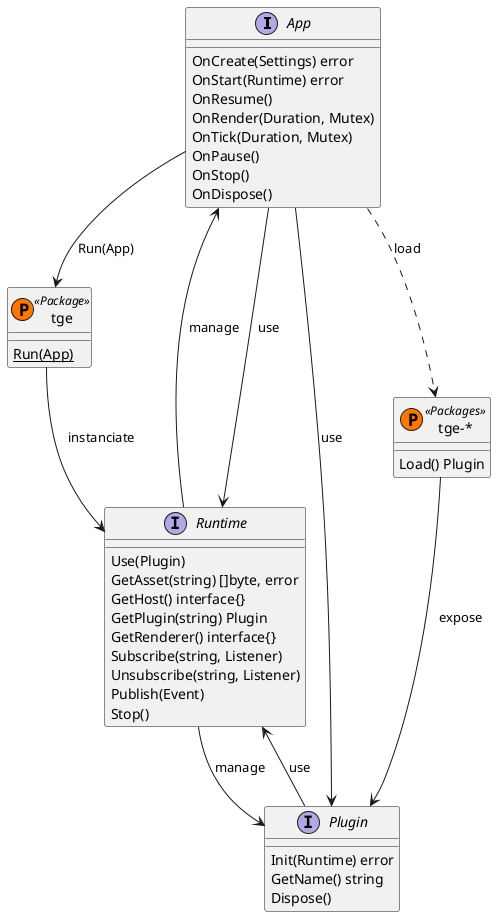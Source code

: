 ```plantuml
@startuml API
' Components
interface App {
    OnCreate(Settings) error
    OnStart(Runtime) error
    OnResume()
    OnRender(Duration, Mutex)
    OnTick(Duration, Mutex)
    OnPause()
    OnStop()
    OnDispose()
}

class tge << (P,#FF7700) Package >> {
    {static} Run(App)
}

interface Runtime {
    Use(Plugin)
    GetAsset(string) []byte, error
    GetHost() interface{}
    GetPlugin(string) Plugin
    GetRenderer() interface{}
    Subscribe(string, Listener)
	Unsubscribe(string, Listener)
    Publish(Event)
    Stop()
}

interface Plugin{    
    Init(Runtime) error
    GetName() string
    Dispose()
}

class "tge-*" << (P,#FF7700) Packages >> {
    Load() Plugin
}

' Relations
App --> tge : Run(App)
tge --> Runtime : instanciate
App <-- Runtime : manage
App --> Runtime : use
App --> Plugin : use

Runtime --> Plugin : manage
Plugin --> Runtime  : use
"tge-*" --> Plugin : expose
App ..> "tge-*" : load

@enduml
```